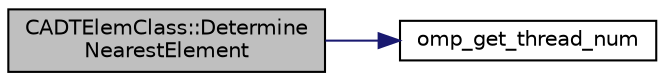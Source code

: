 digraph "CADTElemClass::DetermineNearestElement"
{
 // LATEX_PDF_SIZE
  edge [fontname="Helvetica",fontsize="10",labelfontname="Helvetica",labelfontsize="10"];
  node [fontname="Helvetica",fontsize="10",shape=record];
  rankdir="LR";
  Node1 [label="CADTElemClass::Determine\lNearestElement",height=0.2,width=0.4,color="black", fillcolor="grey75", style="filled", fontcolor="black",tooltip="Function, which determines the nearest element in the ADT for the given coordinate."];
  Node1 -> Node2 [color="midnightblue",fontsize="10",style="solid",fontname="Helvetica"];
  Node2 [label="omp_get_thread_num",height=0.2,width=0.4,color="black", fillcolor="white", style="filled",URL="$omp__structure_8hpp.html#aad63dd7e34961dbbd2e8774e7f6bc2d0",tooltip="Index of current thread, akin to MPI rank."];
}
